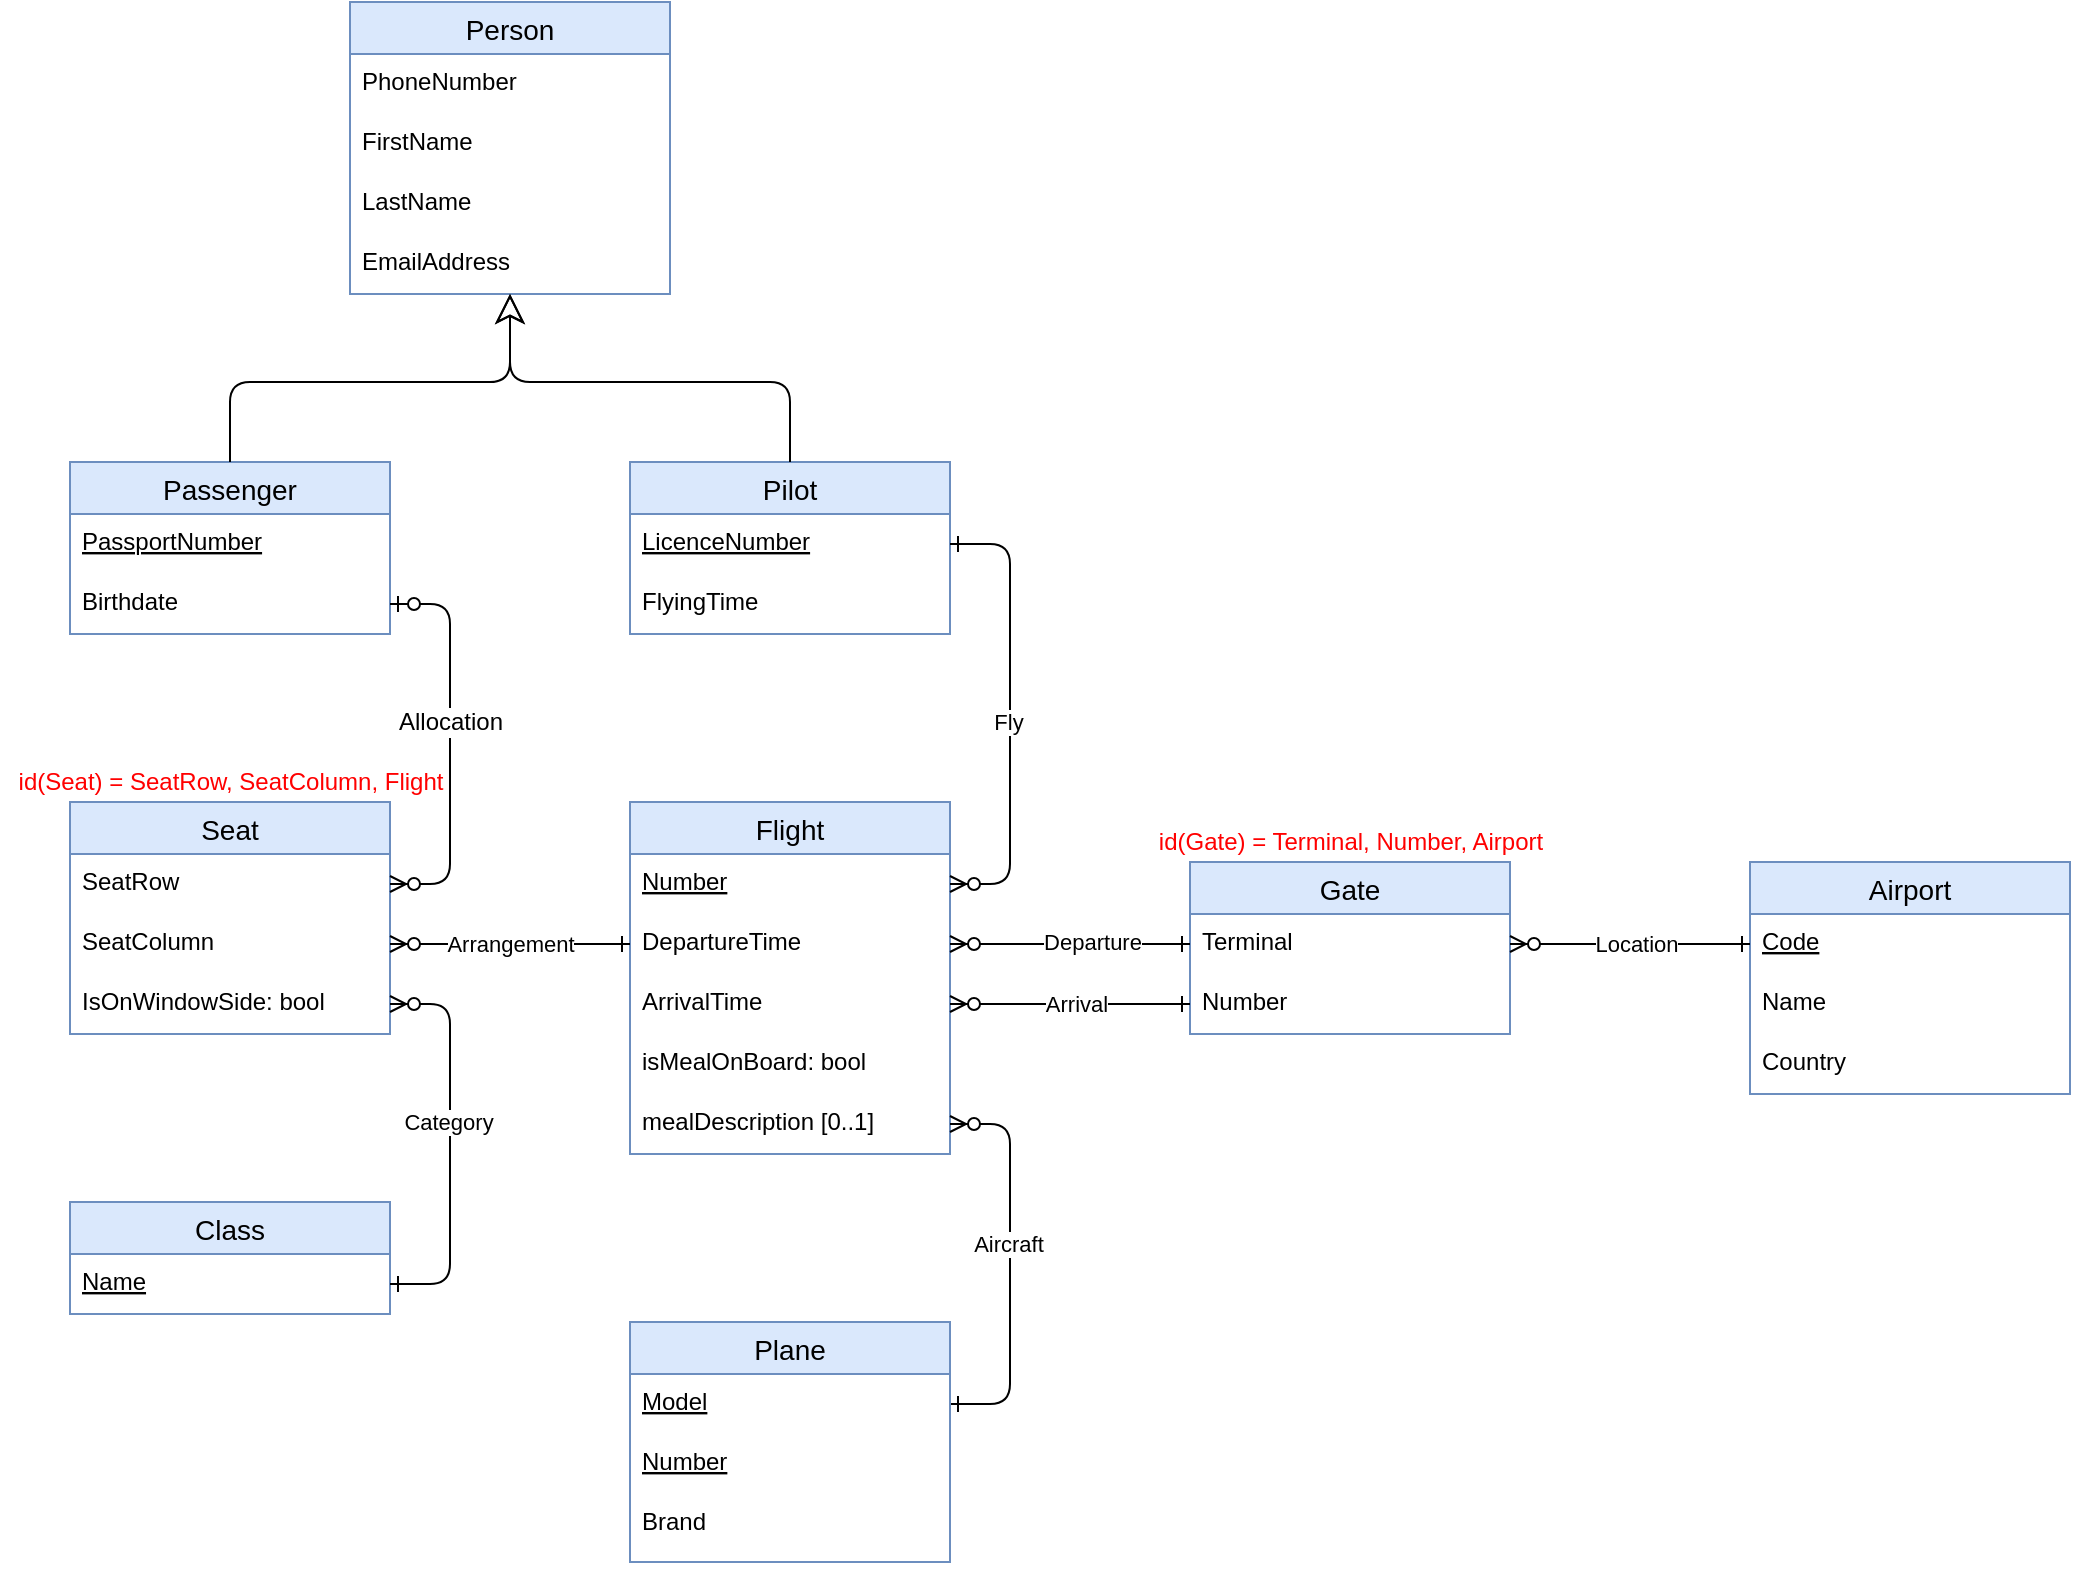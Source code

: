 <mxfile version="14.5.1" type="device"><diagram id="R2lEEEUBdFMjLlhIrx00" name="Schéma EA"><mxGraphModel dx="1426" dy="1252" grid="0" gridSize="10" guides="1" tooltips="1" connect="1" arrows="1" fold="1" page="0" pageScale="1" pageWidth="850" pageHeight="1100" math="0" shadow="0" extFonts="Permanent Marker^https://fonts.googleapis.com/css?family=Permanent+Marker"><root><mxCell id="0"/><mxCell id="1" parent="0"/><mxCell id="sZPJfX1JwYAA4wRgAsNC-1" value="Seat" style="swimlane;fontStyle=0;childLayout=stackLayout;horizontal=1;startSize=26;horizontalStack=0;resizeParent=1;resizeParentMax=0;resizeLast=0;collapsible=1;marginBottom=0;align=center;fontSize=14;fillColor=#dae8fc;strokeColor=#6c8ebf;" parent="1" vertex="1"><mxGeometry x="200" width="160" height="116" as="geometry"/></mxCell><mxCell id="sZPJfX1JwYAA4wRgAsNC-2" value="SeatRow" style="text;strokeColor=none;fillColor=none;spacingLeft=4;spacingRight=4;overflow=hidden;rotatable=0;points=[[0,0.5],[1,0.5]];portConstraint=eastwest;fontSize=12;fontStyle=0" parent="sZPJfX1JwYAA4wRgAsNC-1" vertex="1"><mxGeometry y="26" width="160" height="30" as="geometry"/></mxCell><mxCell id="k6OI8Cv43ATUiqH-4M4i-2" value="SeatColumn" style="text;strokeColor=none;fillColor=none;spacingLeft=4;spacingRight=4;overflow=hidden;rotatable=0;points=[[0,0.5],[1,0.5]];portConstraint=eastwest;fontSize=12;fontStyle=0" parent="sZPJfX1JwYAA4wRgAsNC-1" vertex="1"><mxGeometry y="56" width="160" height="30" as="geometry"/></mxCell><mxCell id="sZPJfX1JwYAA4wRgAsNC-4" value="IsOnWindowSide: bool" style="text;strokeColor=none;fillColor=none;spacingLeft=4;spacingRight=4;overflow=hidden;rotatable=0;points=[[0,0.5],[1,0.5]];portConstraint=eastwest;fontSize=12;" parent="sZPJfX1JwYAA4wRgAsNC-1" vertex="1"><mxGeometry y="86" width="160" height="30" as="geometry"/></mxCell><mxCell id="k6OI8Cv43ATUiqH-4M4i-4" style="edgeStyle=orthogonalEdgeStyle;rounded=0;orthogonalLoop=1;jettySize=auto;html=1;exitX=1;exitY=0.5;exitDx=0;exitDy=0;" parent="sZPJfX1JwYAA4wRgAsNC-1" source="sZPJfX1JwYAA4wRgAsNC-2" target="sZPJfX1JwYAA4wRgAsNC-2" edge="1"><mxGeometry relative="1" as="geometry"/></mxCell><mxCell id="g4fXFtThui498LYRflEA-1" value="Flight" style="swimlane;fontStyle=0;childLayout=stackLayout;horizontal=1;startSize=26;horizontalStack=0;resizeParent=1;resizeParentMax=0;resizeLast=0;collapsible=1;marginBottom=0;align=center;fontSize=14;fillColor=#dae8fc;strokeColor=#6c8ebf;" parent="1" vertex="1"><mxGeometry x="480" width="160" height="176" as="geometry"/></mxCell><mxCell id="g4fXFtThui498LYRflEA-2" value="Number" style="text;strokeColor=none;fillColor=none;spacingLeft=4;spacingRight=4;overflow=hidden;rotatable=0;points=[[0,0.5],[1,0.5]];portConstraint=eastwest;fontSize=12;fontStyle=4" parent="g4fXFtThui498LYRflEA-1" vertex="1"><mxGeometry y="26" width="160" height="30" as="geometry"/></mxCell><mxCell id="g4fXFtThui498LYRflEA-4" value="DepartureTime" style="text;strokeColor=none;fillColor=none;spacingLeft=4;spacingRight=4;overflow=hidden;rotatable=0;points=[[0,0.5],[1,0.5]];portConstraint=eastwest;fontSize=12;" parent="g4fXFtThui498LYRflEA-1" vertex="1"><mxGeometry y="56" width="160" height="30" as="geometry"/></mxCell><mxCell id="TPRjue7gSuE46q03O7Zy-3" value="ArrivalTime" style="text;strokeColor=none;fillColor=none;spacingLeft=4;spacingRight=4;overflow=hidden;rotatable=0;points=[[0,0.5],[1,0.5]];portConstraint=eastwest;fontSize=12;fontStyle=0" parent="g4fXFtThui498LYRflEA-1" vertex="1"><mxGeometry y="86" width="160" height="30" as="geometry"/></mxCell><mxCell id="TPRjue7gSuE46q03O7Zy-1" value="isMealOnBoard: bool" style="text;strokeColor=none;fillColor=none;spacingLeft=4;spacingRight=4;overflow=hidden;rotatable=0;points=[[0,0.5],[1,0.5]];portConstraint=eastwest;fontSize=12;fontStyle=0" parent="g4fXFtThui498LYRflEA-1" vertex="1"><mxGeometry y="116" width="160" height="30" as="geometry"/></mxCell><mxCell id="TPRjue7gSuE46q03O7Zy-4" value="mealDescription [0..1]" style="text;strokeColor=none;fillColor=none;spacingLeft=4;spacingRight=4;overflow=hidden;rotatable=0;points=[[0,0.5],[1,0.5]];portConstraint=eastwest;fontSize=12;fontStyle=0" parent="g4fXFtThui498LYRflEA-1" vertex="1"><mxGeometry y="146" width="160" height="30" as="geometry"/></mxCell><mxCell id="g4fXFtThui498LYRflEA-5" value="Passenger" style="swimlane;fontStyle=0;childLayout=stackLayout;horizontal=1;startSize=26;horizontalStack=0;resizeParent=1;resizeParentMax=0;resizeLast=0;collapsible=1;marginBottom=0;align=center;fontSize=14;fillColor=#dae8fc;strokeColor=#6c8ebf;" parent="1" vertex="1"><mxGeometry x="200" y="-170" width="160" height="86" as="geometry"/></mxCell><mxCell id="g4fXFtThui498LYRflEA-21" value="PassportNumber" style="text;strokeColor=none;fillColor=none;spacingLeft=4;spacingRight=4;overflow=hidden;rotatable=0;points=[[0,0.5],[1,0.5]];portConstraint=eastwest;fontSize=12;fontStyle=4" parent="g4fXFtThui498LYRflEA-5" vertex="1"><mxGeometry y="26" width="160" height="30" as="geometry"/></mxCell><mxCell id="g4fXFtThui498LYRflEA-22" value="Birthdate" style="text;strokeColor=none;fillColor=none;spacingLeft=4;spacingRight=4;overflow=hidden;rotatable=0;points=[[0,0.5],[1,0.5]];portConstraint=eastwest;fontSize=12;" parent="g4fXFtThui498LYRflEA-5" vertex="1"><mxGeometry y="56" width="160" height="30" as="geometry"/></mxCell><mxCell id="g4fXFtThui498LYRflEA-13" value="Pilot" style="swimlane;fontStyle=0;childLayout=stackLayout;horizontal=1;startSize=26;horizontalStack=0;resizeParent=1;resizeParentMax=0;resizeLast=0;collapsible=1;marginBottom=0;align=center;fontSize=14;fillColor=#dae8fc;strokeColor=#6c8ebf;" parent="1" vertex="1"><mxGeometry x="480" y="-170" width="160" height="86" as="geometry"/></mxCell><mxCell id="g4fXFtThui498LYRflEA-14" value="LicenceNumber" style="text;strokeColor=none;fillColor=none;spacingLeft=4;spacingRight=4;overflow=hidden;rotatable=0;points=[[0,0.5],[1,0.5]];portConstraint=eastwest;fontSize=12;fontStyle=4" parent="g4fXFtThui498LYRflEA-13" vertex="1"><mxGeometry y="26" width="160" height="30" as="geometry"/></mxCell><mxCell id="g4fXFtThui498LYRflEA-16" value="FlyingTime" style="text;strokeColor=none;fillColor=none;spacingLeft=4;spacingRight=4;overflow=hidden;rotatable=0;points=[[0,0.5],[1,0.5]];portConstraint=eastwest;fontSize=12;" parent="g4fXFtThui498LYRflEA-13" vertex="1"><mxGeometry y="56" width="160" height="30" as="geometry"/></mxCell><mxCell id="g4fXFtThui498LYRflEA-17" value="Gate" style="swimlane;fontStyle=0;childLayout=stackLayout;horizontal=1;startSize=26;horizontalStack=0;resizeParent=1;resizeParentMax=0;resizeLast=0;collapsible=1;marginBottom=0;align=center;fontSize=14;fillColor=#dae8fc;strokeColor=#6c8ebf;" parent="1" vertex="1"><mxGeometry x="760" y="30" width="160" height="86" as="geometry"/></mxCell><mxCell id="g4fXFtThui498LYRflEA-20" value="Terminal" style="text;strokeColor=none;fillColor=none;spacingLeft=4;spacingRight=4;overflow=hidden;rotatable=0;points=[[0,0.5],[1,0.5]];portConstraint=eastwest;fontSize=12;fontStyle=0" parent="g4fXFtThui498LYRflEA-17" vertex="1"><mxGeometry y="26" width="160" height="30" as="geometry"/></mxCell><mxCell id="g4fXFtThui498LYRflEA-25" value="Number" style="text;strokeColor=none;fillColor=none;spacingLeft=4;spacingRight=4;overflow=hidden;rotatable=0;points=[[0,0.5],[1,0.5]];portConstraint=eastwest;fontSize=12;fontStyle=0" parent="g4fXFtThui498LYRflEA-17" vertex="1"><mxGeometry y="56" width="160" height="30" as="geometry"/></mxCell><mxCell id="g4fXFtThui498LYRflEA-26" value="Allocation" style="edgeStyle=entityRelationEdgeStyle;fontSize=12;html=1;endArrow=ERzeroToMany;endFill=1;startArrow=ERzeroToOne;startFill=1;" parent="1" source="g4fXFtThui498LYRflEA-22" target="sZPJfX1JwYAA4wRgAsNC-2" edge="1"><mxGeometry x="-0.11" width="100" height="100" relative="1" as="geometry"><mxPoint x="50" y="-180" as="sourcePoint"/><mxPoint x="130" y="30" as="targetPoint"/><mxPoint as="offset"/></mxGeometry></mxCell><mxCell id="g4fXFtThui498LYRflEA-27" value="" style="edgeStyle=entityRelationEdgeStyle;fontSize=12;html=1;endArrow=ERzeroToMany;endFill=1;startArrow=ERone;startFill=0;" parent="1" source="g4fXFtThui498LYRflEA-4" target="k6OI8Cv43ATUiqH-4M4i-2" edge="1"><mxGeometry width="100" height="100" relative="1" as="geometry"><mxPoint x="610" y="720" as="sourcePoint"/><mxPoint x="710" y="620" as="targetPoint"/></mxGeometry></mxCell><mxCell id="g4fXFtThui498LYRflEA-35" value="Arrangement" style="edgeLabel;html=1;align=center;verticalAlign=middle;resizable=0;points=[];" parent="g4fXFtThui498LYRflEA-27" vertex="1" connectable="0"><mxGeometry x="-0.083" y="1" relative="1" as="geometry"><mxPoint x="-5" y="-1" as="offset"/></mxGeometry></mxCell><mxCell id="g4fXFtThui498LYRflEA-28" value="" style="edgeStyle=entityRelationEdgeStyle;fontSize=12;html=1;endArrow=ERzeroToMany;endFill=1;startArrow=ERone;startFill=0;" parent="1" source="g4fXFtThui498LYRflEA-14" target="g4fXFtThui498LYRflEA-2" edge="1"><mxGeometry width="100" height="100" relative="1" as="geometry"><mxPoint x="600" y="550" as="sourcePoint"/><mxPoint x="700" y="450" as="targetPoint"/></mxGeometry></mxCell><mxCell id="g4fXFtThui498LYRflEA-40" value="Fly" style="edgeLabel;html=1;align=center;verticalAlign=middle;resizable=0;points=[];" parent="g4fXFtThui498LYRflEA-28" vertex="1" connectable="0"><mxGeometry x="0.035" y="-1" relative="1" as="geometry"><mxPoint as="offset"/></mxGeometry></mxCell><mxCell id="g4fXFtThui498LYRflEA-31" value="" style="edgeStyle=entityRelationEdgeStyle;fontSize=12;html=1;endArrow=ERzeroToMany;endFill=1;startArrow=ERone;startFill=0;" parent="1" source="g4fXFtThui498LYRflEA-20" target="g4fXFtThui498LYRflEA-4" edge="1"><mxGeometry width="100" height="100" relative="1" as="geometry"><mxPoint x="900" y="1" as="sourcePoint"/><mxPoint x="700" y="500" as="targetPoint"/></mxGeometry></mxCell><mxCell id="g4fXFtThui498LYRflEA-38" value="Departure" style="edgeLabel;html=1;align=center;verticalAlign=middle;resizable=0;points=[];" parent="g4fXFtThui498LYRflEA-31" vertex="1" connectable="0"><mxGeometry x="-0.031" relative="1" as="geometry"><mxPoint x="8.61" y="-1" as="offset"/></mxGeometry></mxCell><mxCell id="g4fXFtThui498LYRflEA-32" value="" style="edgeStyle=entityRelationEdgeStyle;fontSize=12;html=1;endArrow=ERzeroToMany;endFill=1;startArrow=ERone;startFill=0;" parent="1" source="g4fXFtThui498LYRflEA-25" target="TPRjue7gSuE46q03O7Zy-3" edge="1"><mxGeometry width="100" height="100" relative="1" as="geometry"><mxPoint x="600" y="600" as="sourcePoint"/><mxPoint x="750" y="420" as="targetPoint"/></mxGeometry></mxCell><mxCell id="g4fXFtThui498LYRflEA-39" value="Arrival" style="edgeLabel;html=1;align=center;verticalAlign=middle;resizable=0;points=[];" parent="g4fXFtThui498LYRflEA-32" vertex="1" connectable="0"><mxGeometry x="0.031" y="-1" relative="1" as="geometry"><mxPoint x="5" y="1" as="offset"/></mxGeometry></mxCell><mxCell id="g4fXFtThui498LYRflEA-44" value="&lt;font color=&quot;#ff0000&quot;&gt;id(Seat) = SeatRow, SeatColumn, Flight&lt;/font&gt;" style="text;html=1;align=center;verticalAlign=middle;resizable=0;points=[];autosize=1;" parent="1" vertex="1"><mxGeometry x="165" y="-20" width="230" height="20" as="geometry"/></mxCell><mxCell id="EKxPGbt5xYLcKyMEkvyq-10" value="" style="edgeStyle=entityRelationEdgeStyle;fontSize=12;html=1;endArrow=ERzeroToMany;endFill=1;startArrow=ERone;startFill=0;" parent="1" source="k6OI8Cv43ATUiqH-4M4i-19" target="TPRjue7gSuE46q03O7Zy-4" edge="1"><mxGeometry width="100" height="100" relative="1" as="geometry"><mxPoint x="490" y="210" as="sourcePoint"/><mxPoint x="470" y="290" as="targetPoint"/></mxGeometry></mxCell><mxCell id="EKxPGbt5xYLcKyMEkvyq-14" value="Aircraft" style="edgeLabel;html=1;align=center;verticalAlign=middle;resizable=0;points=[];" parent="EKxPGbt5xYLcKyMEkvyq-10" vertex="1" connectable="0"><mxGeometry x="-0.144" y="1" relative="1" as="geometry"><mxPoint y="-25" as="offset"/></mxGeometry></mxCell><mxCell id="ucJ7u1qtQuFfffcMXbJh-1" value="Class" style="swimlane;fontStyle=0;childLayout=stackLayout;horizontal=1;startSize=26;horizontalStack=0;resizeParent=1;resizeParentMax=0;resizeLast=0;collapsible=1;marginBottom=0;align=center;fontSize=14;fillColor=#dae8fc;strokeColor=#6c8ebf;" parent="1" vertex="1"><mxGeometry x="200" y="200" width="160" height="56" as="geometry"/></mxCell><mxCell id="ucJ7u1qtQuFfffcMXbJh-2" value="Name" style="text;strokeColor=none;fillColor=none;spacingLeft=4;spacingRight=4;overflow=hidden;rotatable=0;points=[[0,0.5],[1,0.5]];portConstraint=eastwest;fontSize=12;fontStyle=4" parent="ucJ7u1qtQuFfffcMXbJh-1" vertex="1"><mxGeometry y="26" width="160" height="30" as="geometry"/></mxCell><mxCell id="ucJ7u1qtQuFfffcMXbJh-7" value="" style="edgeStyle=entityRelationEdgeStyle;fontSize=12;html=1;endArrow=ERzeroToMany;endFill=1;startArrow=ERone;startFill=0;" parent="1" source="ucJ7u1qtQuFfffcMXbJh-2" target="sZPJfX1JwYAA4wRgAsNC-4" edge="1"><mxGeometry width="100" height="100" relative="1" as="geometry"><mxPoint x="240" y="330" as="sourcePoint"/><mxPoint x="340" y="230" as="targetPoint"/></mxGeometry></mxCell><mxCell id="rPHCL5fibXSvsBsdm48c-1" value="Category" style="edgeLabel;html=1;align=center;verticalAlign=middle;resizable=0;points=[];" parent="ucJ7u1qtQuFfffcMXbJh-7" vertex="1" connectable="0"><mxGeometry x="-0.149" y="1" relative="1" as="geometry"><mxPoint y="-26" as="offset"/></mxGeometry></mxCell><mxCell id="k6OI8Cv43ATUiqH-4M4i-5" value="Airport" style="swimlane;fontStyle=0;childLayout=stackLayout;horizontal=1;startSize=26;horizontalStack=0;resizeParent=1;resizeParentMax=0;resizeLast=0;collapsible=1;marginBottom=0;align=center;fontSize=14;fillColor=#dae8fc;strokeColor=#6c8ebf;" parent="1" vertex="1"><mxGeometry x="1040" y="30" width="160" height="116" as="geometry"/></mxCell><mxCell id="k6OI8Cv43ATUiqH-4M4i-6" value="Code" style="text;strokeColor=none;fillColor=none;spacingLeft=4;spacingRight=4;overflow=hidden;rotatable=0;points=[[0,0.5],[1,0.5]];portConstraint=eastwest;fontSize=12;fontStyle=4" parent="k6OI8Cv43ATUiqH-4M4i-5" vertex="1"><mxGeometry y="26" width="160" height="30" as="geometry"/></mxCell><mxCell id="k6OI8Cv43ATUiqH-4M4i-7" value="Name" style="text;strokeColor=none;fillColor=none;spacingLeft=4;spacingRight=4;overflow=hidden;rotatable=0;points=[[0,0.5],[1,0.5]];portConstraint=eastwest;fontSize=12;" parent="k6OI8Cv43ATUiqH-4M4i-5" vertex="1"><mxGeometry y="56" width="160" height="30" as="geometry"/></mxCell><mxCell id="k6OI8Cv43ATUiqH-4M4i-8" value="Country" style="text;strokeColor=none;fillColor=none;spacingLeft=4;spacingRight=4;overflow=hidden;rotatable=0;points=[[0,0.5],[1,0.5]];portConstraint=eastwest;fontSize=12;" parent="k6OI8Cv43ATUiqH-4M4i-5" vertex="1"><mxGeometry y="86" width="160" height="30" as="geometry"/></mxCell><mxCell id="k6OI8Cv43ATUiqH-4M4i-17" value="" style="edgeStyle=entityRelationEdgeStyle;fontSize=12;html=1;endArrow=ERzeroToMany;endFill=1;startArrow=ERone;startFill=0;" parent="1" source="k6OI8Cv43ATUiqH-4M4i-6" target="g4fXFtThui498LYRflEA-20" edge="1"><mxGeometry width="100" height="100" relative="1" as="geometry"><mxPoint x="925" y="60" as="sourcePoint"/><mxPoint x="765" y="200" as="targetPoint"/></mxGeometry></mxCell><mxCell id="k6OI8Cv43ATUiqH-4M4i-18" value="Location" style="edgeLabel;html=1;align=center;verticalAlign=middle;resizable=0;points=[];" parent="k6OI8Cv43ATUiqH-4M4i-17" vertex="1" connectable="0"><mxGeometry x="0.031" y="-1" relative="1" as="geometry"><mxPoint x="5" y="1" as="offset"/></mxGeometry></mxCell><mxCell id="k6OI8Cv43ATUiqH-4M4i-20" value="&lt;font color=&quot;#ff0000&quot;&gt;id(Gate) = Terminal, Number, Airport&lt;/font&gt;" style="text;html=1;align=center;verticalAlign=middle;resizable=0;points=[];autosize=1;" parent="1" vertex="1"><mxGeometry x="735" y="10" width="210" height="20" as="geometry"/></mxCell><mxCell id="EKxPGbt5xYLcKyMEkvyq-6" value="Plane" style="swimlane;fontStyle=0;childLayout=stackLayout;horizontal=1;startSize=26;horizontalStack=0;resizeParent=1;resizeParentMax=0;resizeLast=0;collapsible=1;marginBottom=0;align=center;fontSize=14;fillColor=#dae8fc;strokeColor=#6c8ebf;" parent="1" vertex="1"><mxGeometry x="480" y="260" width="160" height="120" as="geometry"/></mxCell><mxCell id="k6OI8Cv43ATUiqH-4M4i-19" value="Model" style="text;strokeColor=none;fillColor=none;spacingLeft=4;spacingRight=4;overflow=hidden;rotatable=0;points=[[0,0.5],[1,0.5]];portConstraint=eastwest;fontSize=12;fontStyle=4" parent="EKxPGbt5xYLcKyMEkvyq-6" vertex="1"><mxGeometry y="26" width="160" height="30" as="geometry"/></mxCell><mxCell id="EKxPGbt5xYLcKyMEkvyq-7" value="Number" style="text;strokeColor=none;fillColor=none;spacingLeft=4;spacingRight=4;overflow=hidden;rotatable=0;points=[[0,0.5],[1,0.5]];portConstraint=eastwest;fontSize=12;fontStyle=4" parent="EKxPGbt5xYLcKyMEkvyq-6" vertex="1"><mxGeometry y="56" width="160" height="30" as="geometry"/></mxCell><mxCell id="EKxPGbt5xYLcKyMEkvyq-8" value="Brand" style="text;strokeColor=none;fillColor=none;spacingLeft=4;spacingRight=4;overflow=hidden;rotatable=0;points=[[0,0.5],[1,0.5]];portConstraint=eastwest;fontSize=12;" parent="EKxPGbt5xYLcKyMEkvyq-6" vertex="1"><mxGeometry y="86" width="160" height="34" as="geometry"/></mxCell><mxCell id="_pSTdnCRk38oEth-aoyj-4" value="Person" style="swimlane;fontStyle=0;childLayout=stackLayout;horizontal=1;startSize=26;horizontalStack=0;resizeParent=1;resizeParentMax=0;resizeLast=0;collapsible=1;marginBottom=0;align=center;fontSize=14;fillColor=#dae8fc;strokeColor=#6c8ebf;" parent="1" vertex="1"><mxGeometry x="340" y="-400" width="160" height="146" as="geometry"/></mxCell><mxCell id="_pSTdnCRk38oEth-aoyj-7" value="PhoneNumber" style="text;strokeColor=none;fillColor=none;spacingLeft=4;spacingRight=4;overflow=hidden;rotatable=0;points=[[0,0.5],[1,0.5]];portConstraint=eastwest;fontSize=12;fontStyle=0" parent="_pSTdnCRk38oEth-aoyj-4" vertex="1"><mxGeometry y="26" width="160" height="30" as="geometry"/></mxCell><mxCell id="_pSTdnCRk38oEth-aoyj-5" value="FirstName" style="text;strokeColor=none;fillColor=none;spacingLeft=4;spacingRight=4;overflow=hidden;rotatable=0;points=[[0,0.5],[1,0.5]];portConstraint=eastwest;fontSize=12;fontStyle=0" parent="_pSTdnCRk38oEth-aoyj-4" vertex="1"><mxGeometry y="56" width="160" height="30" as="geometry"/></mxCell><mxCell id="_pSTdnCRk38oEth-aoyj-6" value="LastName" style="text;strokeColor=none;fillColor=none;spacingLeft=4;spacingRight=4;overflow=hidden;rotatable=0;points=[[0,0.5],[1,0.5]];portConstraint=eastwest;fontSize=12;" parent="_pSTdnCRk38oEth-aoyj-4" vertex="1"><mxGeometry y="86" width="160" height="30" as="geometry"/></mxCell><mxCell id="_pSTdnCRk38oEth-aoyj-8" value="EmailAddress" style="text;strokeColor=none;fillColor=none;spacingLeft=4;spacingRight=4;overflow=hidden;rotatable=0;points=[[0,0.5],[1,0.5]];portConstraint=eastwest;fontSize=12;" parent="_pSTdnCRk38oEth-aoyj-4" vertex="1"><mxGeometry y="116" width="160" height="30" as="geometry"/></mxCell><mxCell id="_pSTdnCRk38oEth-aoyj-10" value="" style="endArrow=classic;endFill=0;endSize=12;html=1;exitX=0.5;exitY=0;exitDx=0;exitDy=0;" parent="1" source="g4fXFtThui498LYRflEA-5" target="_pSTdnCRk38oEth-aoyj-8" edge="1"><mxGeometry width="160" relative="1" as="geometry"><mxPoint x="310" y="-30" as="sourcePoint"/><mxPoint x="400" y="-250" as="targetPoint"/><Array as="points"><mxPoint x="280" y="-210"/><mxPoint x="420" y="-210"/></Array></mxGeometry></mxCell><mxCell id="_pSTdnCRk38oEth-aoyj-11" value="" style="endArrow=classic;endFill=0;endSize=12;html=1;exitX=0.5;exitY=0;exitDx=0;exitDy=0;" parent="1" source="g4fXFtThui498LYRflEA-13" target="_pSTdnCRk38oEth-aoyj-8" edge="1"><mxGeometry width="160" relative="1" as="geometry"><mxPoint x="290" y="-160" as="sourcePoint"/><mxPoint x="383.333" y="-244" as="targetPoint"/><Array as="points"><mxPoint x="560" y="-210"/><mxPoint x="420" y="-210"/></Array></mxGeometry></mxCell></root></mxGraphModel></diagram></mxfile>